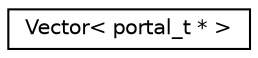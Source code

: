 digraph "Graphical Class Hierarchy"
{
 // INTERACTIVE_SVG=YES
  edge [fontname="Helvetica",fontsize="10",labelfontname="Helvetica",labelfontsize="10"];
  node [fontname="Helvetica",fontsize="10",shape=record];
  rankdir="LR";
  Node1 [label="Vector\< portal_t * \>",height=0.2,width=0.4,color="black", fillcolor="white", style="filled",URL="$class_vector.html"];
}
